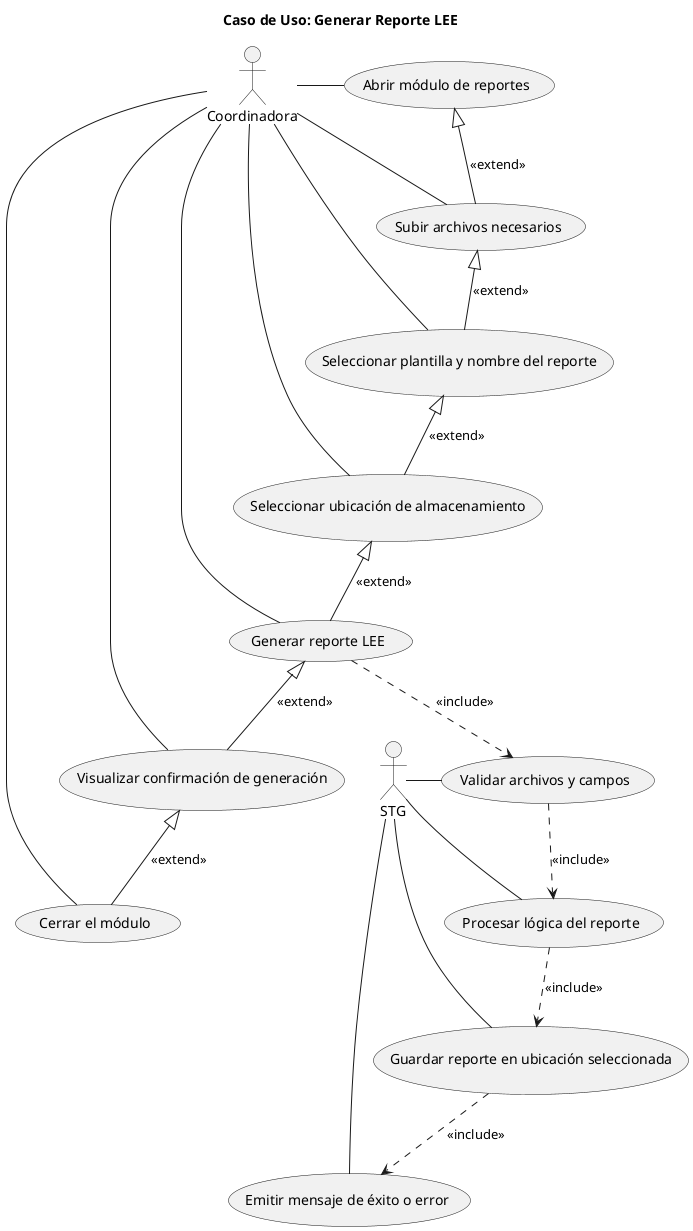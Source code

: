@startuml
top to bottom direction
title Caso de Uso: Generar Reporte LEE

actor Coordinadora
actor STG

usecase (Abrir módulo de reportes) as abrir
usecase (Subir archivos necesarios) as subir
usecase (Seleccionar plantilla y nombre del reporte) as seleccionar
usecase (Seleccionar ubicación de almacenamiento) as ubicacion
usecase (Generar reporte LEE) as generar
usecase (Visualizar confirmación de generación) as confirmacion
usecase (Cerrar el módulo) as cerrar
  
usecase (Validar archivos y campos) as validar
usecase (Procesar lógica del reporte) as procesar
usecase (Guardar reporte en ubicación seleccionada) as guardar
usecase (Emitir mensaje de éxito o error) as mensaje

' Conexiones actor-caso de uso
Coordinadora - abrir
Coordinadora - subir
Coordinadora - seleccionar
Coordinadora - ubicacion
Coordinadora - generar
Coordinadora - confirmacion
Coordinadora - cerrar

STG - validar
STG - procesar
STG - guardar
STG - mensaje

' Relaciones entre casos de uso
abrir <|-- subir : <<extend>>
subir <|-- seleccionar : <<extend>>
seleccionar <|-- ubicacion : <<extend>>
ubicacion <|-- generar : <<extend>>
generar <|-- confirmacion : <<extend>>
confirmacion <|-- cerrar : <<extend>>

generar ..> validar : <<include>>
validar ..> procesar : <<include>>
procesar ..> guardar : <<include>>
guardar ..> mensaje : <<include>>
@enduml